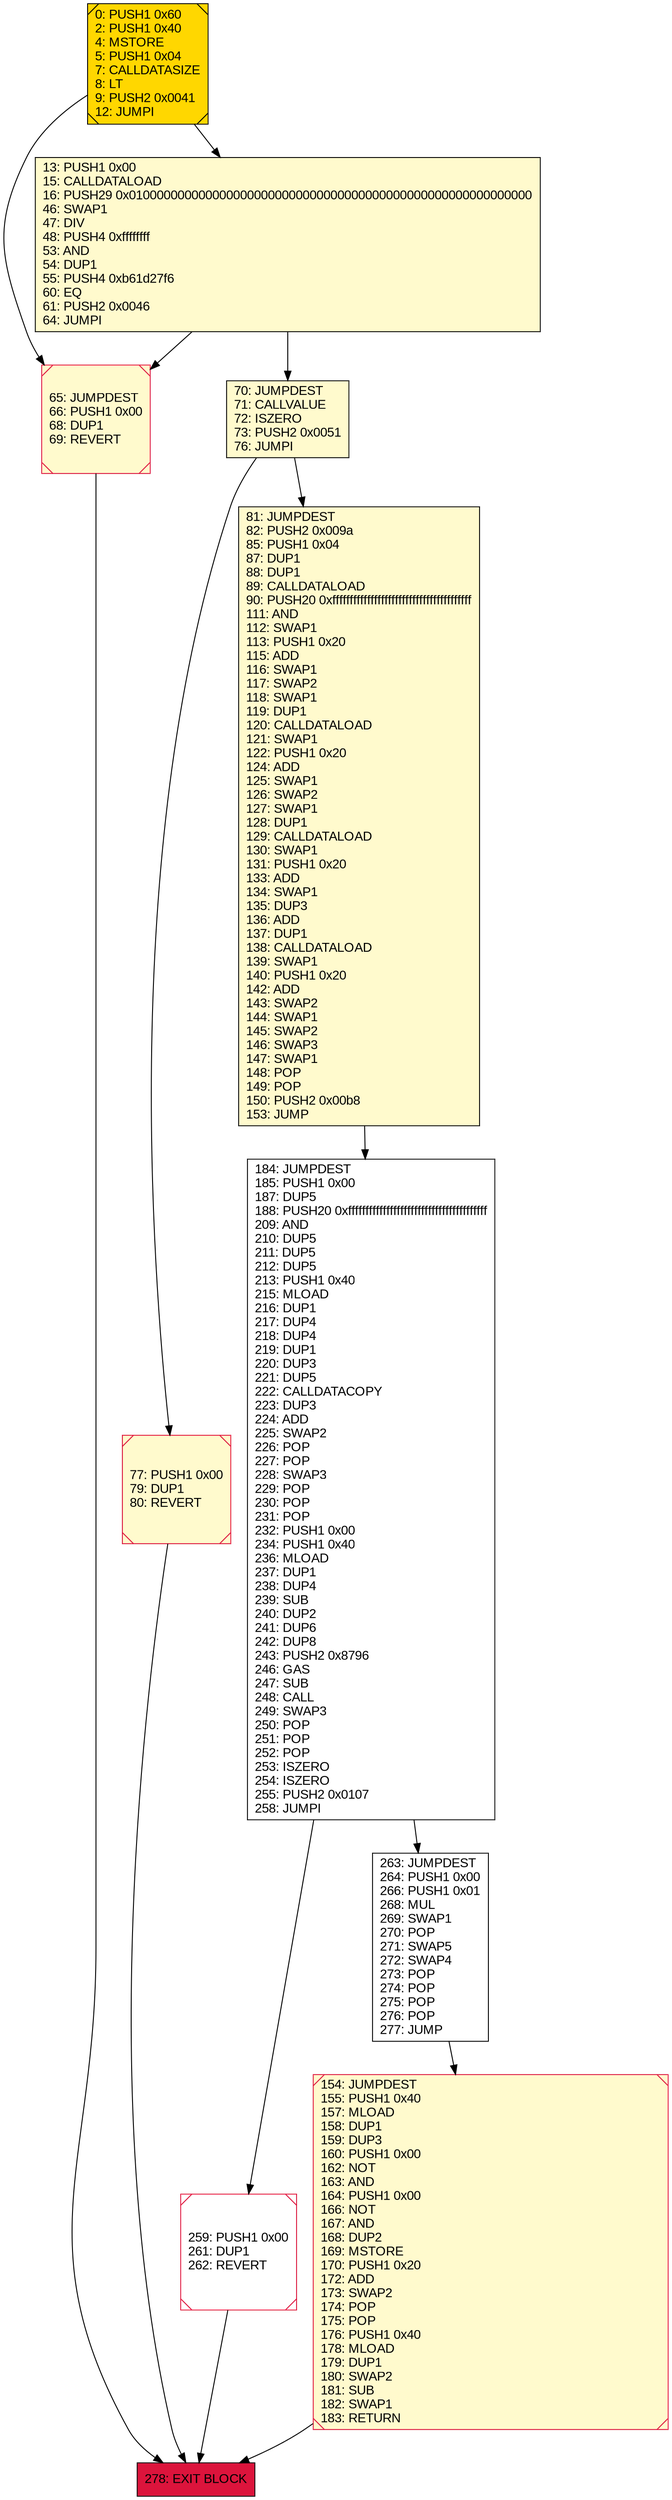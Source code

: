 digraph G {
bgcolor=transparent rankdir=UD;
node [shape=box style=filled color=black fillcolor=white fontname=arial fontcolor=black];
154 [label="154: JUMPDEST\l155: PUSH1 0x40\l157: MLOAD\l158: DUP1\l159: DUP3\l160: PUSH1 0x00\l162: NOT\l163: AND\l164: PUSH1 0x00\l166: NOT\l167: AND\l168: DUP2\l169: MSTORE\l170: PUSH1 0x20\l172: ADD\l173: SWAP2\l174: POP\l175: POP\l176: PUSH1 0x40\l178: MLOAD\l179: DUP1\l180: SWAP2\l181: SUB\l182: SWAP1\l183: RETURN\l" fillcolor=lemonchiffon shape=Msquare color=crimson ];
259 [label="259: PUSH1 0x00\l261: DUP1\l262: REVERT\l" shape=Msquare color=crimson ];
65 [label="65: JUMPDEST\l66: PUSH1 0x00\l68: DUP1\l69: REVERT\l" fillcolor=lemonchiffon shape=Msquare color=crimson ];
0 [label="0: PUSH1 0x60\l2: PUSH1 0x40\l4: MSTORE\l5: PUSH1 0x04\l7: CALLDATASIZE\l8: LT\l9: PUSH2 0x0041\l12: JUMPI\l" fillcolor=lemonchiffon shape=Msquare fillcolor=gold ];
70 [label="70: JUMPDEST\l71: CALLVALUE\l72: ISZERO\l73: PUSH2 0x0051\l76: JUMPI\l" fillcolor=lemonchiffon ];
278 [label="278: EXIT BLOCK\l" fillcolor=crimson ];
184 [label="184: JUMPDEST\l185: PUSH1 0x00\l187: DUP5\l188: PUSH20 0xffffffffffffffffffffffffffffffffffffffff\l209: AND\l210: DUP5\l211: DUP5\l212: DUP5\l213: PUSH1 0x40\l215: MLOAD\l216: DUP1\l217: DUP4\l218: DUP4\l219: DUP1\l220: DUP3\l221: DUP5\l222: CALLDATACOPY\l223: DUP3\l224: ADD\l225: SWAP2\l226: POP\l227: POP\l228: SWAP3\l229: POP\l230: POP\l231: POP\l232: PUSH1 0x00\l234: PUSH1 0x40\l236: MLOAD\l237: DUP1\l238: DUP4\l239: SUB\l240: DUP2\l241: DUP6\l242: DUP8\l243: PUSH2 0x8796\l246: GAS\l247: SUB\l248: CALL\l249: SWAP3\l250: POP\l251: POP\l252: POP\l253: ISZERO\l254: ISZERO\l255: PUSH2 0x0107\l258: JUMPI\l" ];
77 [label="77: PUSH1 0x00\l79: DUP1\l80: REVERT\l" fillcolor=lemonchiffon shape=Msquare color=crimson ];
81 [label="81: JUMPDEST\l82: PUSH2 0x009a\l85: PUSH1 0x04\l87: DUP1\l88: DUP1\l89: CALLDATALOAD\l90: PUSH20 0xffffffffffffffffffffffffffffffffffffffff\l111: AND\l112: SWAP1\l113: PUSH1 0x20\l115: ADD\l116: SWAP1\l117: SWAP2\l118: SWAP1\l119: DUP1\l120: CALLDATALOAD\l121: SWAP1\l122: PUSH1 0x20\l124: ADD\l125: SWAP1\l126: SWAP2\l127: SWAP1\l128: DUP1\l129: CALLDATALOAD\l130: SWAP1\l131: PUSH1 0x20\l133: ADD\l134: SWAP1\l135: DUP3\l136: ADD\l137: DUP1\l138: CALLDATALOAD\l139: SWAP1\l140: PUSH1 0x20\l142: ADD\l143: SWAP2\l144: SWAP1\l145: SWAP2\l146: SWAP3\l147: SWAP1\l148: POP\l149: POP\l150: PUSH2 0x00b8\l153: JUMP\l" fillcolor=lemonchiffon ];
13 [label="13: PUSH1 0x00\l15: CALLDATALOAD\l16: PUSH29 0x0100000000000000000000000000000000000000000000000000000000\l46: SWAP1\l47: DIV\l48: PUSH4 0xffffffff\l53: AND\l54: DUP1\l55: PUSH4 0xb61d27f6\l60: EQ\l61: PUSH2 0x0046\l64: JUMPI\l" fillcolor=lemonchiffon ];
263 [label="263: JUMPDEST\l264: PUSH1 0x00\l266: PUSH1 0x01\l268: MUL\l269: SWAP1\l270: POP\l271: SWAP5\l272: SWAP4\l273: POP\l274: POP\l275: POP\l276: POP\l277: JUMP\l" ];
184 -> 263;
81 -> 184;
154 -> 278;
184 -> 259;
13 -> 65;
0 -> 65;
65 -> 278;
259 -> 278;
13 -> 70;
70 -> 77;
70 -> 81;
77 -> 278;
0 -> 13;
263 -> 154;
}